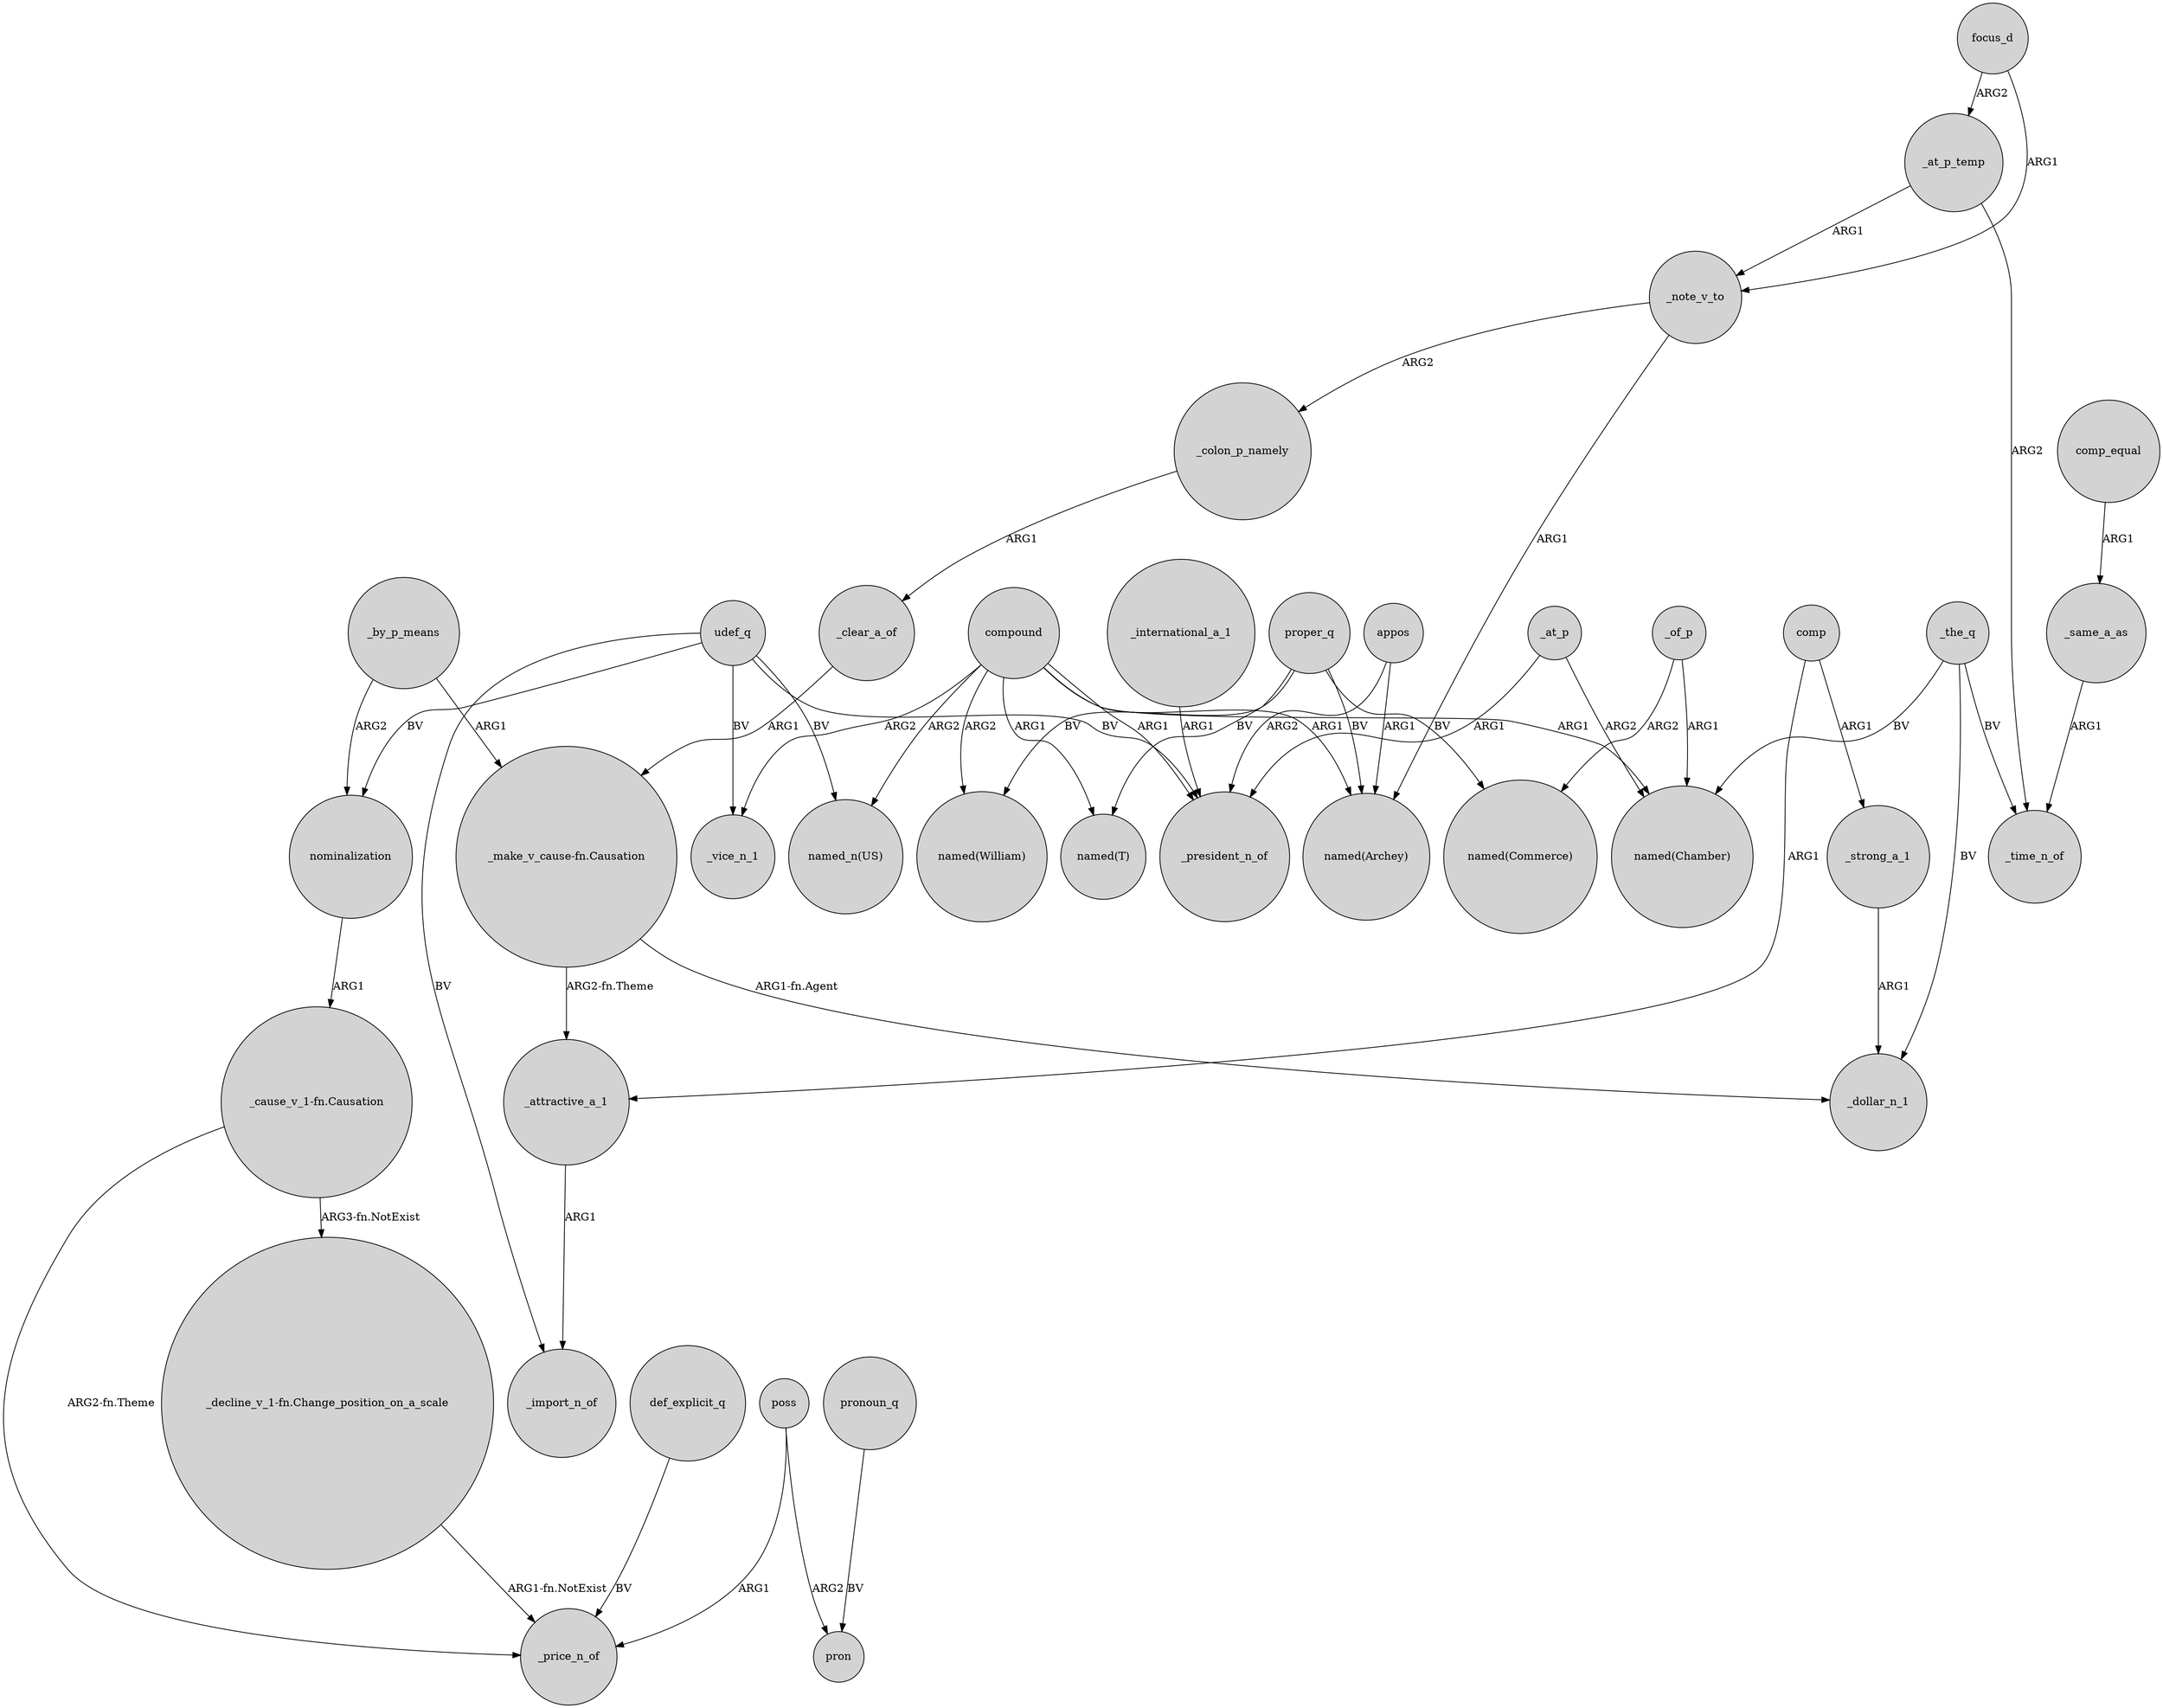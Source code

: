 digraph {
	node [shape=circle style=filled]
	compound -> "named(Chamber)" [label=ARG1]
	focus_d -> _at_p_temp [label=ARG2]
	_note_v_to -> _colon_p_namely [label=ARG2]
	compound -> _vice_n_1 [label=ARG2]
	udef_q -> "named_n(US)" [label=BV]
	poss -> _price_n_of [label=ARG1]
	_by_p_means -> nominalization [label=ARG2]
	poss -> pron [label=ARG2]
	compound -> "named(T)" [label=ARG1]
	"_make_v_cause-fn.Causation" -> _attractive_a_1 [label="ARG2-fn.Theme"]
	proper_q -> "named(Archey)" [label=BV]
	focus_d -> _note_v_to [label=ARG1]
	proper_q -> "named(T)" [label=BV]
	_by_p_means -> "_make_v_cause-fn.Causation" [label=ARG1]
	_the_q -> _dollar_n_1 [label=BV]
	_at_p_temp -> _time_n_of [label=ARG2]
	nominalization -> "_cause_v_1-fn.Causation" [label=ARG1]
	_of_p -> "named(Commerce)" [label=ARG2]
	_strong_a_1 -> _dollar_n_1 [label=ARG1]
	_international_a_1 -> _president_n_of [label=ARG1]
	udef_q -> _vice_n_1 [label=BV]
	compound -> "named_n(US)" [label=ARG2]
	_clear_a_of -> "_make_v_cause-fn.Causation" [label=ARG1]
	def_explicit_q -> _price_n_of [label=BV]
	_at_p_temp -> _note_v_to [label=ARG1]
	comp -> _strong_a_1 [label=ARG1]
	appos -> _president_n_of [label=ARG2]
	"_cause_v_1-fn.Causation" -> "_decline_v_1-fn.Change_position_on_a_scale" [label="ARG3-fn.NotExist"]
	_attractive_a_1 -> _import_n_of [label=ARG1]
	pronoun_q -> pron [label=BV]
	_the_q -> _time_n_of [label=BV]
	compound -> "named(William)" [label=ARG2]
	comp_equal -> _same_a_as [label=ARG1]
	compound -> _president_n_of [label=ARG1]
	udef_q -> _president_n_of [label=BV]
	_at_p -> "named(Chamber)" [label=ARG2]
	"_make_v_cause-fn.Causation" -> _dollar_n_1 [label="ARG1-fn.Agent"]
	_note_v_to -> "named(Archey)" [label=ARG1]
	_of_p -> "named(Chamber)" [label=ARG1]
	_at_p -> _president_n_of [label=ARG1]
	_colon_p_namely -> _clear_a_of [label=ARG1]
	compound -> "named(Archey)" [label=ARG1]
	udef_q -> nominalization [label=BV]
	udef_q -> _import_n_of [label=BV]
	proper_q -> "named(Commerce)" [label=BV]
	_same_a_as -> _time_n_of [label=ARG1]
	"_cause_v_1-fn.Causation" -> _price_n_of [label="ARG2-fn.Theme"]
	_the_q -> "named(Chamber)" [label=BV]
	"_decline_v_1-fn.Change_position_on_a_scale" -> _price_n_of [label="ARG1-fn.NotExist"]
	appos -> "named(Archey)" [label=ARG1]
	proper_q -> "named(William)" [label=BV]
	comp -> _attractive_a_1 [label=ARG1]
}
